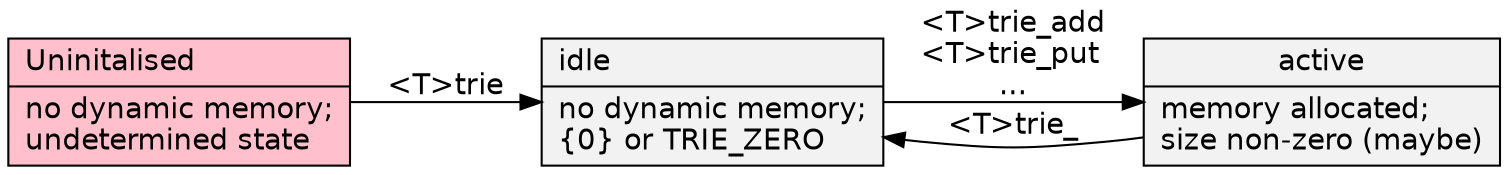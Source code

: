 digraph {
	graph [rankdir=LR, truecolor=true, bgcolor=transparent, fontname="Bitstream Vera Sans"];
	node [shape=record, style=filled, fillcolor="Grey95", fontname="Bitstream Vera Sans"];
	edge [fontname="Bitstream Vera Sans"];
	null [ label = "Uninitalised\l|no dynamic memory;\lundetermined state\l", fillcolor = pink ];
	static [ label = "idle\l|no dynamic memory;\l\{0\} or TRIE_ZERO\l" ];
	dynamic [ label = "active\n|memory allocated;\lsize non-zero (maybe)\l" ];
	null -> static [ label = "<T>trie" ];
	static -> dynamic [ label = "<T>trie_add\l<T>trie_put\l...\n" ];
	dynamic -> static [ label = "<T>trie_" ];
}
